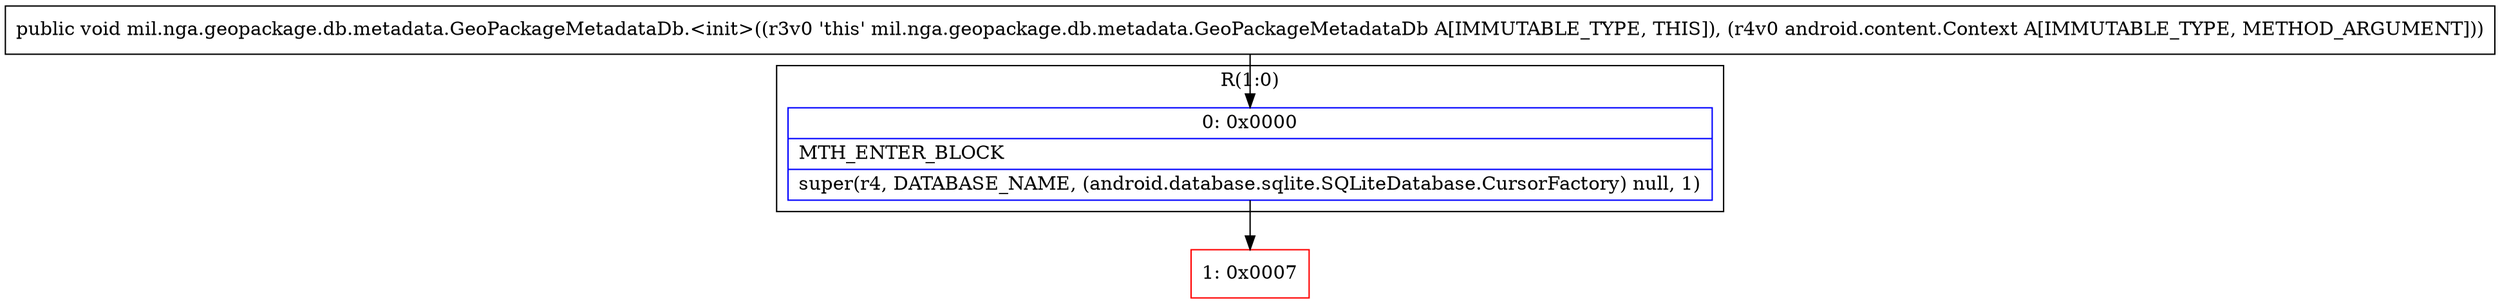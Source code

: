 digraph "CFG formil.nga.geopackage.db.metadata.GeoPackageMetadataDb.\<init\>(Landroid\/content\/Context;)V" {
subgraph cluster_Region_746088547 {
label = "R(1:0)";
node [shape=record,color=blue];
Node_0 [shape=record,label="{0\:\ 0x0000|MTH_ENTER_BLOCK\l|super(r4, DATABASE_NAME, (android.database.sqlite.SQLiteDatabase.CursorFactory) null, 1)\l}"];
}
Node_1 [shape=record,color=red,label="{1\:\ 0x0007}"];
MethodNode[shape=record,label="{public void mil.nga.geopackage.db.metadata.GeoPackageMetadataDb.\<init\>((r3v0 'this' mil.nga.geopackage.db.metadata.GeoPackageMetadataDb A[IMMUTABLE_TYPE, THIS]), (r4v0 android.content.Context A[IMMUTABLE_TYPE, METHOD_ARGUMENT])) }"];
MethodNode -> Node_0;
Node_0 -> Node_1;
}

